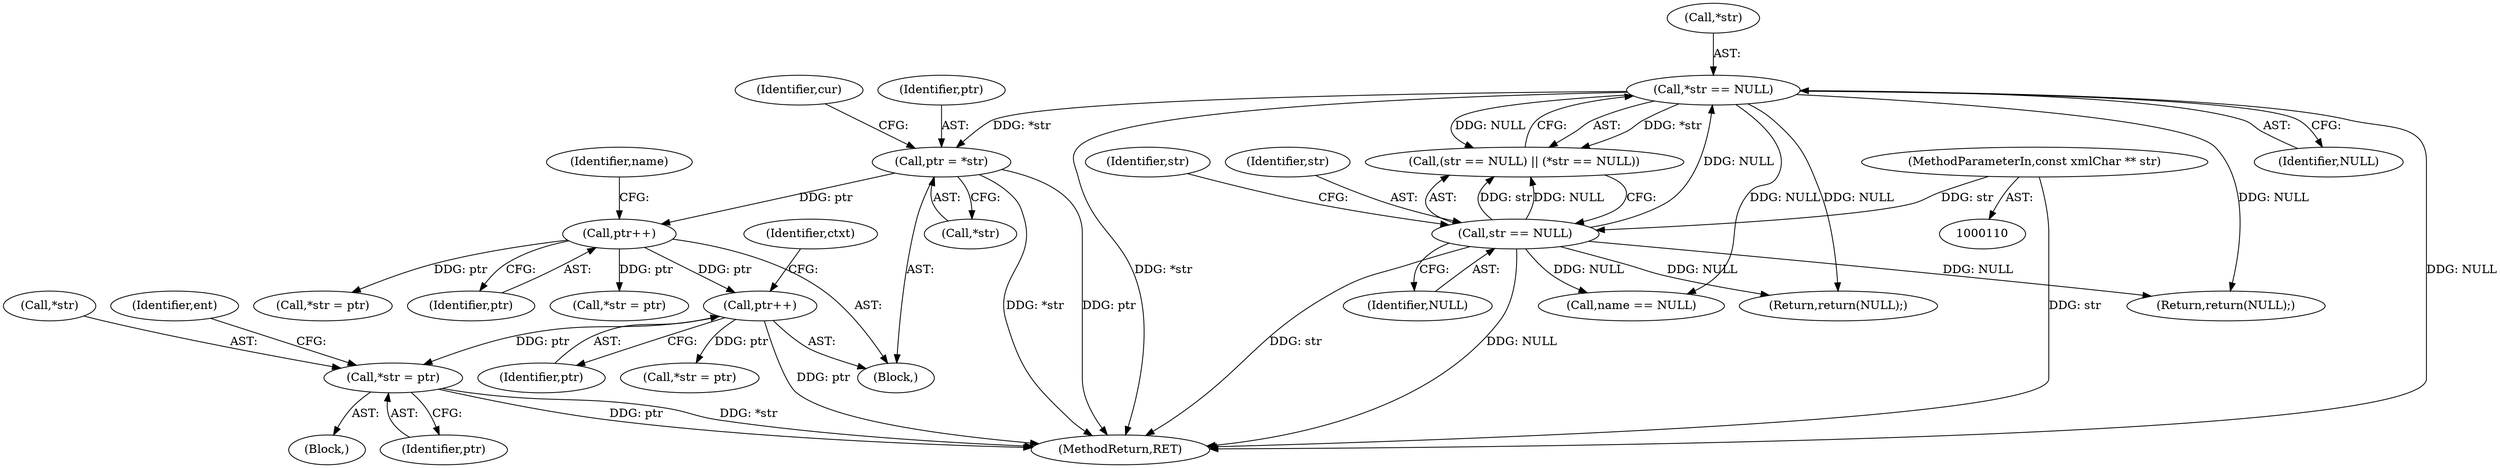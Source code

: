 digraph "0_Chrome_d0947db40187f4708c58e64cbd6013faf9eddeed_34@pointer" {
"1000209" [label="(Call,*str = ptr)"];
"1000187" [label="(Call,ptr++)"];
"1000146" [label="(Call,ptr++)"];
"1000132" [label="(Call,ptr = *str)"];
"1000126" [label="(Call,*str == NULL)"];
"1000123" [label="(Call,str == NULL)"];
"1000112" [label="(MethodParameterIn,const xmlChar ** str)"];
"1000123" [label="(Call,str == NULL)"];
"1000137" [label="(Identifier,cur)"];
"1000155" [label="(Call,name == NULL)"];
"1000210" [label="(Call,*str)"];
"1000214" [label="(Identifier,ent)"];
"1000163" [label="(Call,*str = ptr)"];
"1000130" [label="(Return,return(NULL);)"];
"1000125" [label="(Identifier,NULL)"];
"1000132" [label="(Call,ptr = *str)"];
"1000404" [label="(Call,*str = ptr)"];
"1000181" [label="(Call,*str = ptr)"];
"1000127" [label="(Call,*str)"];
"1000410" [label="(MethodReturn,RET)"];
"1000134" [label="(Call,*str)"];
"1000188" [label="(Identifier,ptr)"];
"1000128" [label="(Identifier,str)"];
"1000206" [label="(Block,)"];
"1000126" [label="(Call,*str == NULL)"];
"1000187" [label="(Call,ptr++)"];
"1000209" [label="(Call,*str = ptr)"];
"1000212" [label="(Identifier,ptr)"];
"1000113" [label="(Block,)"];
"1000122" [label="(Call,(str == NULL) || (*str == NULL))"];
"1000133" [label="(Identifier,ptr)"];
"1000147" [label="(Identifier,ptr)"];
"1000144" [label="(Return,return(NULL);)"];
"1000149" [label="(Identifier,name)"];
"1000112" [label="(MethodParameterIn,const xmlChar ** str)"];
"1000146" [label="(Call,ptr++)"];
"1000193" [label="(Identifier,ctxt)"];
"1000129" [label="(Identifier,NULL)"];
"1000124" [label="(Identifier,str)"];
"1000209" -> "1000206"  [label="AST: "];
"1000209" -> "1000212"  [label="CFG: "];
"1000210" -> "1000209"  [label="AST: "];
"1000212" -> "1000209"  [label="AST: "];
"1000214" -> "1000209"  [label="CFG: "];
"1000209" -> "1000410"  [label="DDG: ptr"];
"1000209" -> "1000410"  [label="DDG: *str"];
"1000187" -> "1000209"  [label="DDG: ptr"];
"1000187" -> "1000113"  [label="AST: "];
"1000187" -> "1000188"  [label="CFG: "];
"1000188" -> "1000187"  [label="AST: "];
"1000193" -> "1000187"  [label="CFG: "];
"1000187" -> "1000410"  [label="DDG: ptr"];
"1000146" -> "1000187"  [label="DDG: ptr"];
"1000187" -> "1000404"  [label="DDG: ptr"];
"1000146" -> "1000113"  [label="AST: "];
"1000146" -> "1000147"  [label="CFG: "];
"1000147" -> "1000146"  [label="AST: "];
"1000149" -> "1000146"  [label="CFG: "];
"1000132" -> "1000146"  [label="DDG: ptr"];
"1000146" -> "1000163"  [label="DDG: ptr"];
"1000146" -> "1000181"  [label="DDG: ptr"];
"1000132" -> "1000113"  [label="AST: "];
"1000132" -> "1000134"  [label="CFG: "];
"1000133" -> "1000132"  [label="AST: "];
"1000134" -> "1000132"  [label="AST: "];
"1000137" -> "1000132"  [label="CFG: "];
"1000132" -> "1000410"  [label="DDG: *str"];
"1000132" -> "1000410"  [label="DDG: ptr"];
"1000126" -> "1000132"  [label="DDG: *str"];
"1000126" -> "1000122"  [label="AST: "];
"1000126" -> "1000129"  [label="CFG: "];
"1000127" -> "1000126"  [label="AST: "];
"1000129" -> "1000126"  [label="AST: "];
"1000122" -> "1000126"  [label="CFG: "];
"1000126" -> "1000410"  [label="DDG: NULL"];
"1000126" -> "1000410"  [label="DDG: *str"];
"1000126" -> "1000122"  [label="DDG: *str"];
"1000126" -> "1000122"  [label="DDG: NULL"];
"1000123" -> "1000126"  [label="DDG: NULL"];
"1000126" -> "1000130"  [label="DDG: NULL"];
"1000126" -> "1000144"  [label="DDG: NULL"];
"1000126" -> "1000155"  [label="DDG: NULL"];
"1000123" -> "1000122"  [label="AST: "];
"1000123" -> "1000125"  [label="CFG: "];
"1000124" -> "1000123"  [label="AST: "];
"1000125" -> "1000123"  [label="AST: "];
"1000128" -> "1000123"  [label="CFG: "];
"1000122" -> "1000123"  [label="CFG: "];
"1000123" -> "1000410"  [label="DDG: NULL"];
"1000123" -> "1000410"  [label="DDG: str"];
"1000123" -> "1000122"  [label="DDG: str"];
"1000123" -> "1000122"  [label="DDG: NULL"];
"1000112" -> "1000123"  [label="DDG: str"];
"1000123" -> "1000130"  [label="DDG: NULL"];
"1000123" -> "1000144"  [label="DDG: NULL"];
"1000123" -> "1000155"  [label="DDG: NULL"];
"1000112" -> "1000110"  [label="AST: "];
"1000112" -> "1000410"  [label="DDG: str"];
}
